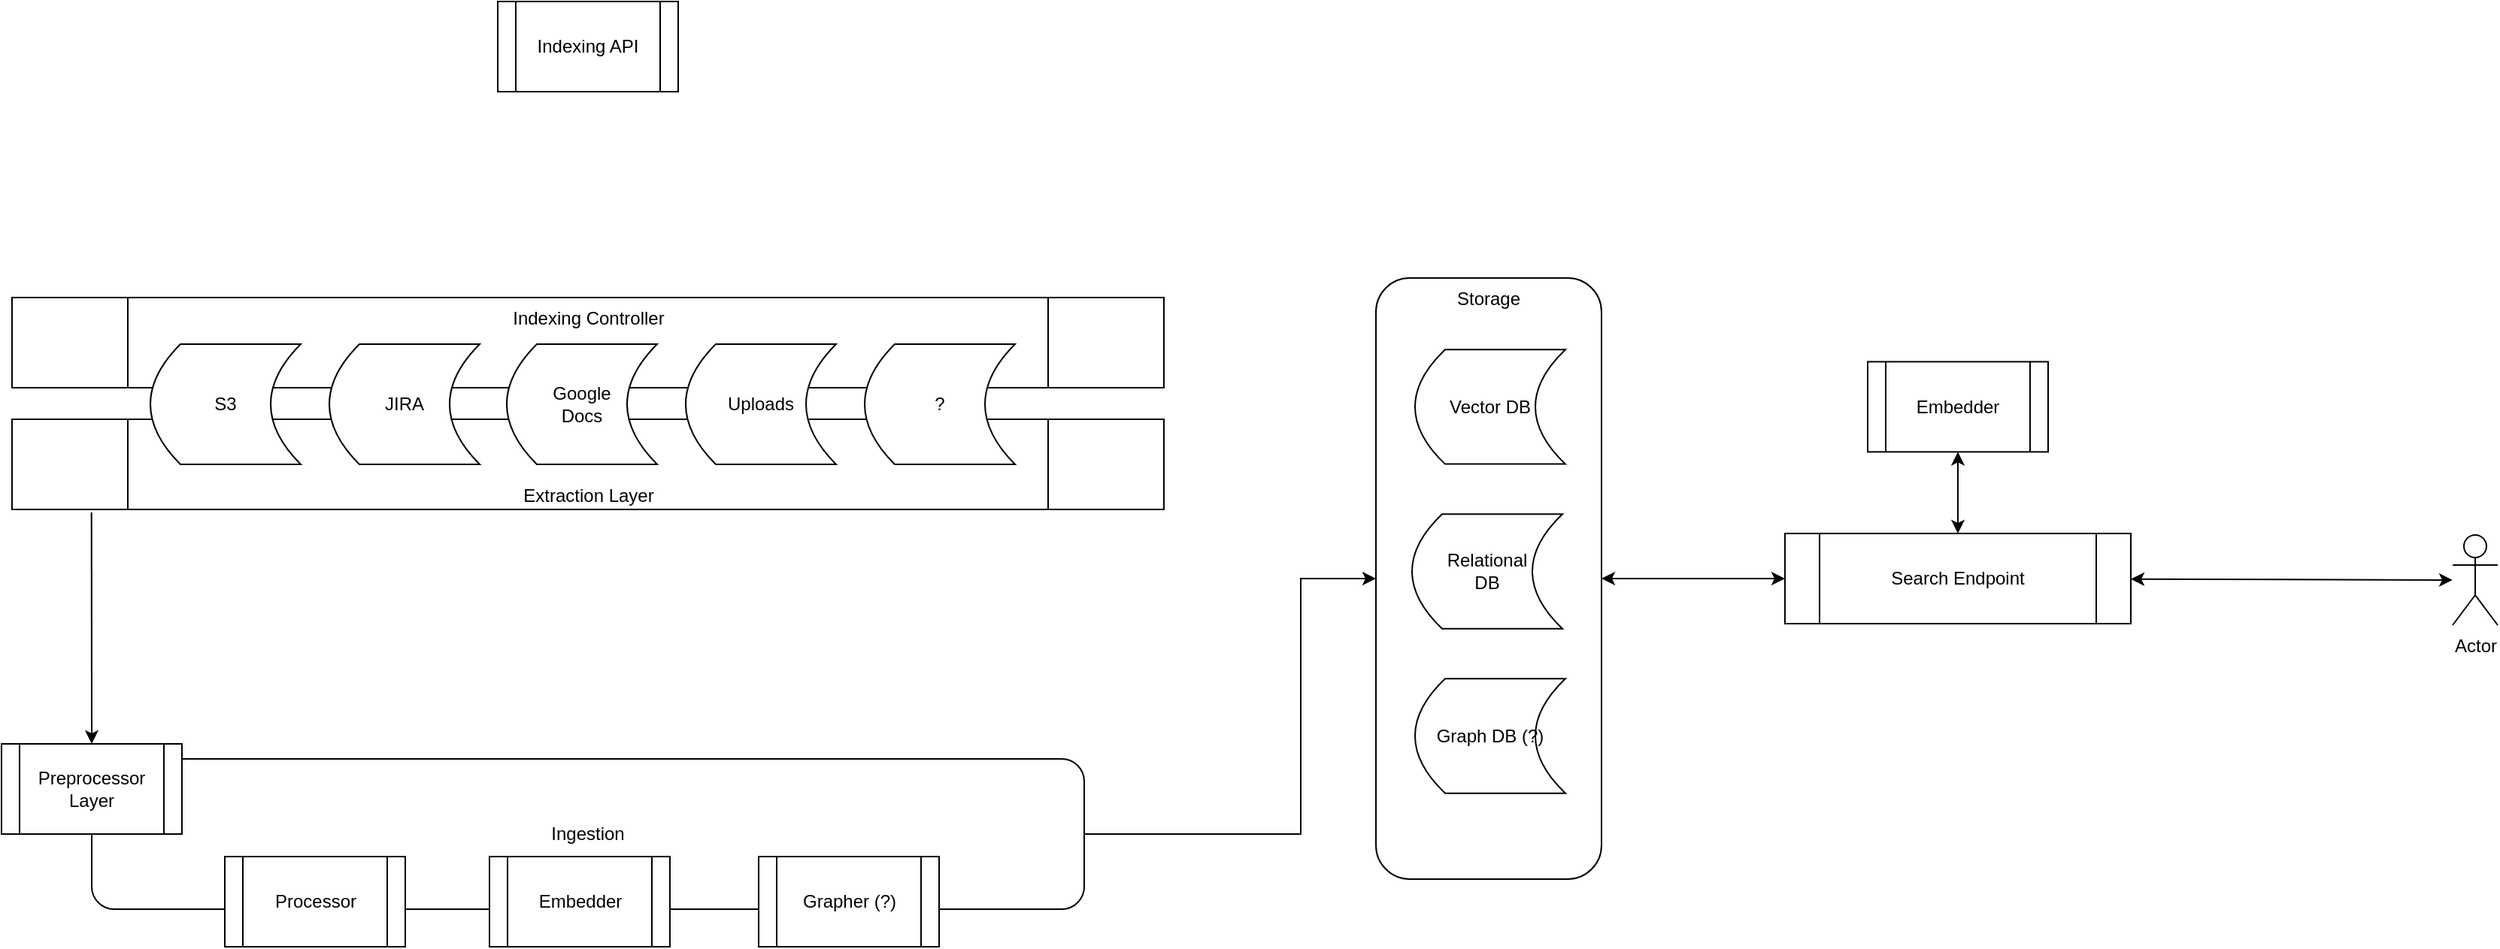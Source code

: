 <mxfile version="21.6.6" type="github">
  <diagram name="Page-1" id="8LaT6ws6c8OMBcNahulS">
    <mxGraphModel dx="1474" dy="946" grid="1" gridSize="10" guides="1" tooltips="1" connect="1" arrows="1" fold="1" page="1" pageScale="1" pageWidth="1390" pageHeight="980" math="0" shadow="0">
      <root>
        <mxCell id="0" />
        <mxCell id="1" parent="0" />
        <mxCell id="j_EAcNciyhwxROLDHDnN-20" value="Indexing Controller" style="shape=process;whiteSpace=wrap;html=1;backgroundOutline=1;verticalAlign=top;" vertex="1" parent="1">
          <mxGeometry x="687" y="267" width="766" height="60" as="geometry" />
        </mxCell>
        <mxCell id="54NrBOD5PA2svNVdtnnh-1" value="Ingestion" style="rounded=1;whiteSpace=wrap;html=1;verticalAlign=middle;" parent="1" vertex="1">
          <mxGeometry x="740" y="574" width="660" height="100" as="geometry" />
        </mxCell>
        <mxCell id="54NrBOD5PA2svNVdtnnh-6" value="Preprocessor Layer" style="shape=process;whiteSpace=wrap;html=1;backgroundOutline=1;" parent="1" vertex="1">
          <mxGeometry x="680" y="564" width="120" height="60" as="geometry" />
        </mxCell>
        <mxCell id="pPt3QI8uL8kGYXBV0wag-3" value="Extraction Layer" style="shape=process;whiteSpace=wrap;html=1;backgroundOutline=1;verticalAlign=bottom;" parent="1" vertex="1">
          <mxGeometry x="687" y="348" width="766" height="60" as="geometry" />
        </mxCell>
        <mxCell id="pPt3QI8uL8kGYXBV0wag-8" value="" style="endArrow=classic;html=1;rounded=0;entryX=0.5;entryY=0;entryDx=0;entryDy=0;exitX=0.069;exitY=1.033;exitDx=0;exitDy=0;exitPerimeter=0;" parent="1" source="pPt3QI8uL8kGYXBV0wag-3" target="54NrBOD5PA2svNVdtnnh-6" edge="1">
          <mxGeometry width="50" height="50" relative="1" as="geometry">
            <mxPoint x="1296" y="368" as="sourcePoint" />
            <mxPoint x="1068" y="441" as="targetPoint" />
          </mxGeometry>
        </mxCell>
        <mxCell id="54NrBOD5PA2svNVdtnnh-2" value="S3" style="shape=dataStorage;whiteSpace=wrap;html=1;fixedSize=1;" parent="1" vertex="1">
          <mxGeometry x="779" y="298" width="100" height="80" as="geometry" />
        </mxCell>
        <mxCell id="54NrBOD5PA2svNVdtnnh-3" value="JIRA" style="shape=dataStorage;whiteSpace=wrap;html=1;fixedSize=1;" parent="1" vertex="1">
          <mxGeometry x="898" y="298" width="100" height="80" as="geometry" />
        </mxCell>
        <mxCell id="54NrBOD5PA2svNVdtnnh-4" value="Google &lt;br&gt;Docs" style="shape=dataStorage;whiteSpace=wrap;html=1;fixedSize=1;" parent="1" vertex="1">
          <mxGeometry x="1016" y="298" width="100" height="80" as="geometry" />
        </mxCell>
        <mxCell id="54NrBOD5PA2svNVdtnnh-5" value="Uploads" style="shape=dataStorage;whiteSpace=wrap;html=1;fixedSize=1;" parent="1" vertex="1">
          <mxGeometry x="1135" y="298" width="100" height="80" as="geometry" />
        </mxCell>
        <mxCell id="j_EAcNciyhwxROLDHDnN-2" value="?" style="shape=dataStorage;whiteSpace=wrap;html=1;fixedSize=1;" vertex="1" parent="1">
          <mxGeometry x="1254" y="298" width="100" height="80" as="geometry" />
        </mxCell>
        <mxCell id="j_EAcNciyhwxROLDHDnN-4" value="" style="group" vertex="1" connectable="0" parent="1">
          <mxGeometry x="1594" y="254" width="150" height="400" as="geometry" />
        </mxCell>
        <mxCell id="j_EAcNciyhwxROLDHDnN-3" value="Storage" style="rounded=1;whiteSpace=wrap;html=1;verticalAlign=top;" vertex="1" parent="j_EAcNciyhwxROLDHDnN-4">
          <mxGeometry width="150" height="400" as="geometry" />
        </mxCell>
        <mxCell id="54NrBOD5PA2svNVdtnnh-9" value="Relational&lt;br&gt;DB" style="shape=dataStorage;whiteSpace=wrap;html=1;fixedSize=1;" parent="j_EAcNciyhwxROLDHDnN-4" vertex="1">
          <mxGeometry x="24" y="157.143" width="100" height="76.19" as="geometry" />
        </mxCell>
        <mxCell id="54NrBOD5PA2svNVdtnnh-10" value="Vector DB" style="shape=dataStorage;whiteSpace=wrap;html=1;fixedSize=1;" parent="j_EAcNciyhwxROLDHDnN-4" vertex="1">
          <mxGeometry x="26" y="47.619" width="100" height="76.19" as="geometry" />
        </mxCell>
        <mxCell id="j_EAcNciyhwxROLDHDnN-9" value="Graph DB (?)" style="shape=dataStorage;whiteSpace=wrap;html=1;fixedSize=1;" vertex="1" parent="j_EAcNciyhwxROLDHDnN-4">
          <mxGeometry x="26" y="266.667" width="100" height="76.19" as="geometry" />
        </mxCell>
        <mxCell id="j_EAcNciyhwxROLDHDnN-5" value="Processor" style="shape=process;whiteSpace=wrap;html=1;backgroundOutline=1;" vertex="1" parent="1">
          <mxGeometry x="828.5" y="639" width="120" height="60" as="geometry" />
        </mxCell>
        <mxCell id="j_EAcNciyhwxROLDHDnN-7" value="Embedder" style="shape=process;whiteSpace=wrap;html=1;backgroundOutline=1;" vertex="1" parent="1">
          <mxGeometry x="1004.5" y="639" width="120" height="60" as="geometry" />
        </mxCell>
        <mxCell id="j_EAcNciyhwxROLDHDnN-8" value="Grapher (?)" style="shape=process;whiteSpace=wrap;html=1;backgroundOutline=1;" vertex="1" parent="1">
          <mxGeometry x="1183.5" y="639" width="120" height="60" as="geometry" />
        </mxCell>
        <mxCell id="j_EAcNciyhwxROLDHDnN-10" value="" style="endArrow=classic;html=1;rounded=0;exitX=1;exitY=0.5;exitDx=0;exitDy=0;entryX=0;entryY=0.5;entryDx=0;entryDy=0;" edge="1" parent="1" source="54NrBOD5PA2svNVdtnnh-1" target="j_EAcNciyhwxROLDHDnN-3">
          <mxGeometry width="50" height="50" relative="1" as="geometry">
            <mxPoint x="1494" y="554" as="sourcePoint" />
            <mxPoint x="1544" y="504" as="targetPoint" />
            <Array as="points">
              <mxPoint x="1544" y="624" />
              <mxPoint x="1544" y="554" />
              <mxPoint x="1544" y="454" />
            </Array>
          </mxGeometry>
        </mxCell>
        <mxCell id="j_EAcNciyhwxROLDHDnN-12" value="Search Endpoint" style="shape=process;whiteSpace=wrap;html=1;backgroundOutline=1;" vertex="1" parent="1">
          <mxGeometry x="1866" y="424" width="230" height="60" as="geometry" />
        </mxCell>
        <mxCell id="j_EAcNciyhwxROLDHDnN-13" value="Embedder" style="shape=process;whiteSpace=wrap;html=1;backgroundOutline=1;" vertex="1" parent="1">
          <mxGeometry x="1921" y="309.71" width="120" height="60" as="geometry" />
        </mxCell>
        <mxCell id="j_EAcNciyhwxROLDHDnN-16" value="" style="endArrow=classic;startArrow=classic;html=1;rounded=0;entryX=0.5;entryY=1;entryDx=0;entryDy=0;exitX=0.5;exitY=0;exitDx=0;exitDy=0;" edge="1" parent="1" source="j_EAcNciyhwxROLDHDnN-12" target="j_EAcNciyhwxROLDHDnN-13">
          <mxGeometry width="50" height="50" relative="1" as="geometry">
            <mxPoint x="1666" y="574" as="sourcePoint" />
            <mxPoint x="1716" y="524" as="targetPoint" />
          </mxGeometry>
        </mxCell>
        <mxCell id="j_EAcNciyhwxROLDHDnN-17" value="" style="endArrow=classic;startArrow=classic;html=1;rounded=0;entryX=0;entryY=0.5;entryDx=0;entryDy=0;" edge="1" parent="1" source="j_EAcNciyhwxROLDHDnN-3" target="j_EAcNciyhwxROLDHDnN-12">
          <mxGeometry width="50" height="50" relative="1" as="geometry">
            <mxPoint x="1774" y="574" as="sourcePoint" />
            <mxPoint x="1824" y="524" as="targetPoint" />
          </mxGeometry>
        </mxCell>
        <mxCell id="j_EAcNciyhwxROLDHDnN-18" value="Actor" style="shape=umlActor;verticalLabelPosition=bottom;verticalAlign=top;html=1;outlineConnect=0;" vertex="1" parent="1">
          <mxGeometry x="2310" y="425" width="30" height="60" as="geometry" />
        </mxCell>
        <mxCell id="j_EAcNciyhwxROLDHDnN-19" value="" style="endArrow=classic;startArrow=classic;html=1;rounded=0;" edge="1" parent="1" source="j_EAcNciyhwxROLDHDnN-12" target="j_EAcNciyhwxROLDHDnN-18">
          <mxGeometry width="50" height="50" relative="1" as="geometry">
            <mxPoint x="1260" y="520" as="sourcePoint" />
            <mxPoint x="1310" y="470" as="targetPoint" />
          </mxGeometry>
        </mxCell>
        <mxCell id="j_EAcNciyhwxROLDHDnN-21" value="Indexing API" style="shape=process;whiteSpace=wrap;html=1;backgroundOutline=1;" vertex="1" parent="1">
          <mxGeometry x="1010" y="70" width="120" height="60" as="geometry" />
        </mxCell>
      </root>
    </mxGraphModel>
  </diagram>
</mxfile>
